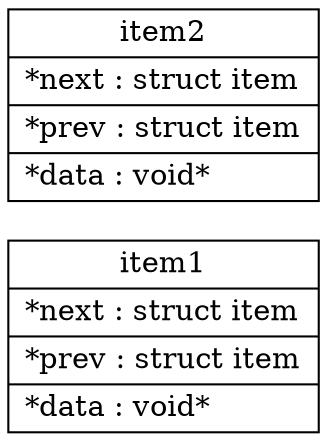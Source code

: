 digraph G {
    rankdir="RL"

    item1 [
        shape="record"
        label="item1| <f0> *next : struct item\l| <f1> *prev : struct item\l| <f2> *data : void* \l"
    ]
    item2 [
        shape="record"
        label="item2| <f0> *next : struct item\l| <f1> *prev : struct item\l| <f2> *data : void* \l"
    ]
}